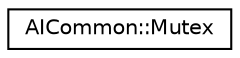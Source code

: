 digraph "Graphical Class Hierarchy"
{
 // LATEX_PDF_SIZE
  edge [fontname="Helvetica",fontsize="10",labelfontname="Helvetica",labelfontsize="10"];
  node [fontname="Helvetica",fontsize="10",shape=record];
  rankdir="LR";
  Node0 [label="AICommon::Mutex",height=0.2,width=0.4,color="black", fillcolor="white", style="filled",URL="$classAICommon_1_1Mutex.html",tooltip=" "];
}

